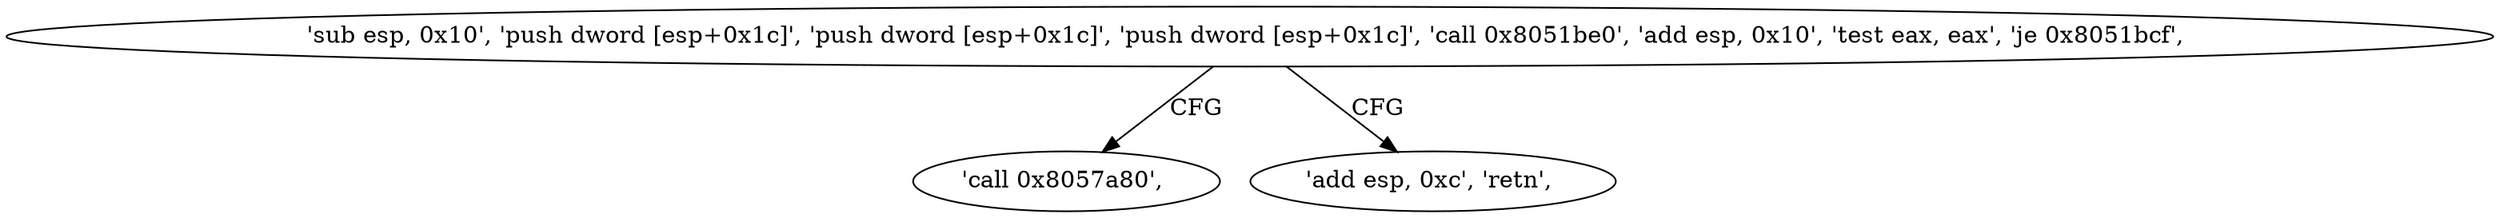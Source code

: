 digraph "func" {
"134552496" [label = "'sub esp, 0x10', 'push dword [esp+0x1c]', 'push dword [esp+0x1c]', 'push dword [esp+0x1c]', 'call 0x8051be0', 'add esp, 0x10', 'test eax, eax', 'je 0x8051bcf', " ]
"134552527" [label = "'call 0x8057a80', " ]
"134552523" [label = "'add esp, 0xc', 'retn', " ]
"134552496" -> "134552527" [ label = "CFG" ]
"134552496" -> "134552523" [ label = "CFG" ]
}
